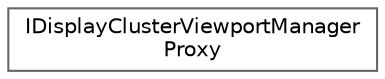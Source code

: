 digraph "Graphical Class Hierarchy"
{
 // INTERACTIVE_SVG=YES
 // LATEX_PDF_SIZE
  bgcolor="transparent";
  edge [fontname=Helvetica,fontsize=10,labelfontname=Helvetica,labelfontsize=10];
  node [fontname=Helvetica,fontsize=10,shape=box,height=0.2,width=0.4];
  rankdir="LR";
  Node0 [id="Node000000",label="IDisplayClusterViewportManager\lProxy",height=0.2,width=0.4,color="grey40", fillcolor="white", style="filled",URL="$d3/d4e/classIDisplayClusterViewportManagerProxy.html",tooltip="nDisplay ViewportManagerProxy (interface for RenderThread)"];
}
